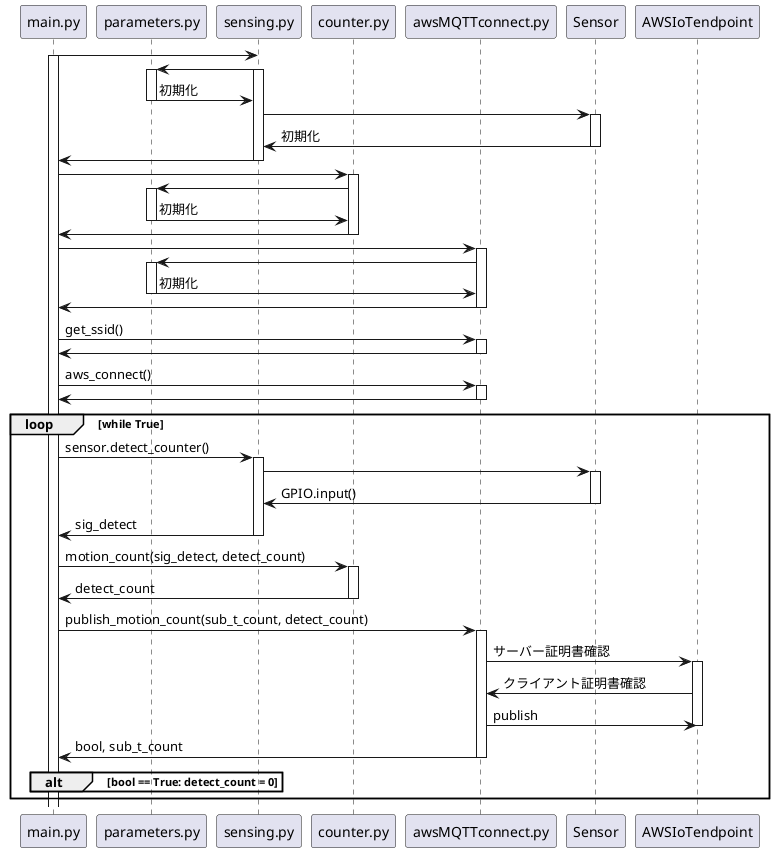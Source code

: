 @startuml AWS_IoT_mqtts

participant main.py
participant parameters.py
participant sensing.py
participant counter.py
participant awsMQTTconnect.py
participant Sensor
participant AWSIoTendpoint

main.py -> sensing.py:
activate main.py
sensing.py -> parameters.py:
activate parameters.py
activate sensing.py
sensing.py <- parameters.py:初期化
deactivate parameters.py
sensing.py -> Sensor
activate Sensor
sensing.py <- Sensor:初期化
deactivate Sensor
main.py <- sensing.py:
deactivate sensing.py

main.py -> counter.py:
activate counter.py
counter.py -> parameters.py:
activate parameters.py
counter.py <- parameters.py:初期化
deactivate parameters.py
main.py <- counter.py:
deactivate counter.py

main.py -> awsMQTTconnect.py:
activate awsMQTTconnect.py
awsMQTTconnect.py -> parameters.py:
activate parameters.py
awsMQTTconnect.py <- parameters.py:初期化
deactivate parameters.py
main.py <- awsMQTTconnect.py:
deactivate awsMQTTconnect.py

main.py -> awsMQTTconnect.py: get_ssid()
activate awsMQTTconnect.py
main.py <- awsMQTTconnect.py:
deactivate awsMQTTconnect.py

main.py -> awsMQTTconnect.py: aws_connect()
activate awsMQTTconnect.py
main.py <- awsMQTTconnect.py:
deactivate awsMQTTconnect.py

loop while True 
    main.py -> sensing.py: sensor.detect_counter()
    activate sensing.py
    sensing.py -> Sensor
    activate Sensor
    sensing.py <- Sensor: GPIO.input()
    deactivate Sensor
    main.py <- sensing.py: sig_detect
    deactivate sensing.py

    main.py -> counter.py: motion_count(sig_detect, detect_count)
    activate counter.py
    main.py <- counter.py: detect_count
    deactivate counter.py

    main.py -> awsMQTTconnect.py: publish_motion_count(sub_t_count, detect_count)
    activate awsMQTTconnect.py 
    awsMQTTconnect.py -> AWSIoTendpoint: サーバー証明書確認
    activate AWSIoTendpoint
    awsMQTTconnect.py <- AWSIoTendpoint: クライアント証明書確認
    awsMQTTconnect.py -> AWSIoTendpoint: publish
    deactivate AWSIoTendpoint
    main.py <- awsMQTTconnect.py: bool, sub_t_count
    deactivate awsMQTTconnect.py

        alt bool == True: detect_count = 0
        end
end
activate main.py

@enduml